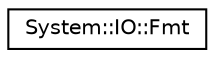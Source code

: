 digraph G
{
  edge [fontname="Helvetica",fontsize="10",labelfontname="Helvetica",labelfontsize="10"];
  node [fontname="Helvetica",fontsize="10",shape=record];
  rankdir="LR";
  Node1 [label="System::IO::Fmt",height=0.2,width=0.4,color="black", fillcolor="white", style="filled",URL="$class_system_1_1_i_o_1_1_fmt.html"];
}
